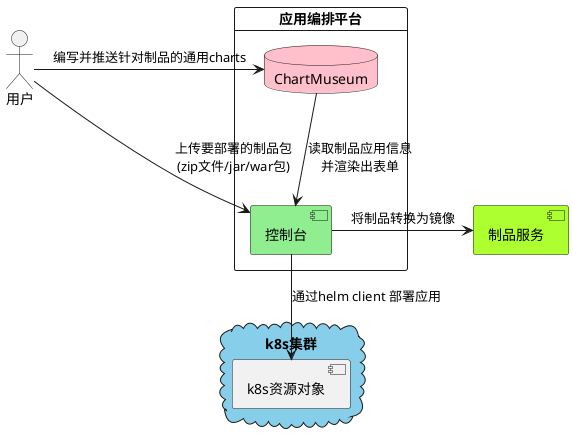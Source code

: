 @startuml jar

actor 用户 

card 应用编排平台 {
    database ChartMuseum #Pink
    [控制台] #LightGreen
}

[制品服务] #GreenYellow

cloud k8s集群 #SkyBlue {
    [k8s资源对象]
}

用户 -right-> ChartMuseum: 编写并推送针对制品的通用charts

控制台 <-up- ChartMuseum: 读取制品应用信息\n并渲染出表单
用户 -right-> 控制台: 上传要部署的制品包\n(zip文件/jar/war包)
控制台 -right-> 制品服务: 将制品转换为镜像

控制台 -down-> k8s资源对象: 通过helm client 部署应用

@enduml